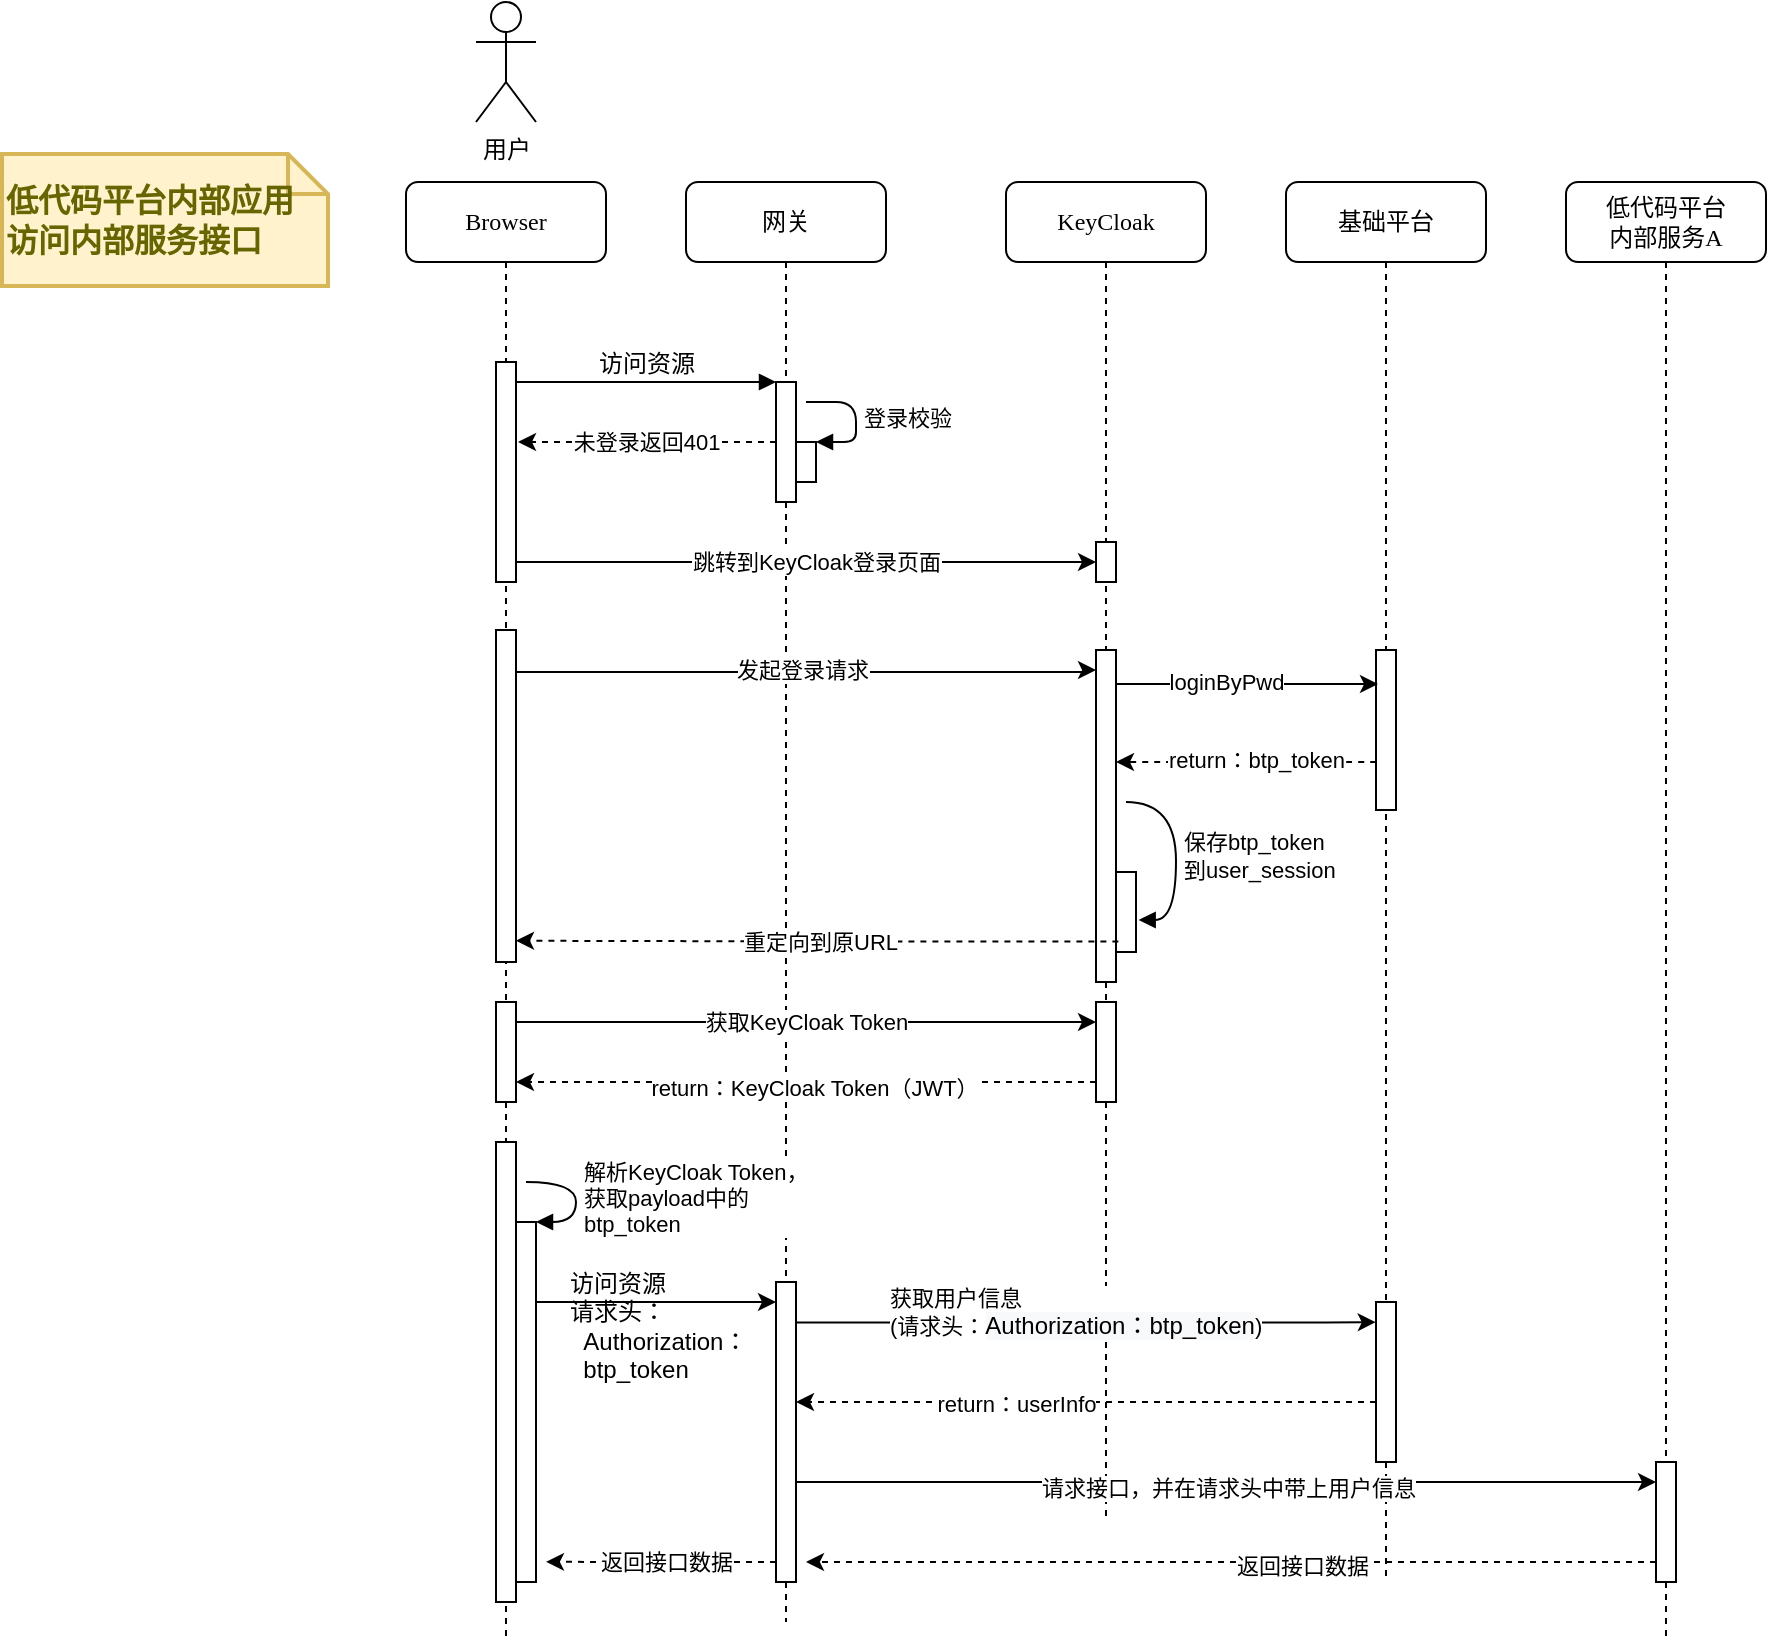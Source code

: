 <mxfile version="14.0.0" type="github">
  <diagram name="Page-1" id="13e1069c-82ec-6db2-03f1-153e76fe0fe0">
    <mxGraphModel dx="1592" dy="944" grid="0" gridSize="10" guides="0" tooltips="1" connect="1" arrows="1" fold="1" page="1" pageScale="1" pageWidth="1100" pageHeight="850" background="#ffffff" math="0" shadow="0">
      <root>
        <mxCell id="0" />
        <mxCell id="1" parent="0" />
        <mxCell id="7baba1c4bc27f4b0-2" value="网关" style="shape=umlLifeline;perimeter=lifelinePerimeter;whiteSpace=wrap;html=1;container=1;collapsible=0;recursiveResize=0;outlineConnect=0;rounded=1;shadow=0;comic=0;labelBackgroundColor=none;strokeWidth=1;fontFamily=Verdana;fontSize=12;align=center;" parent="1" vertex="1">
          <mxGeometry x="402" y="102" width="100" height="720" as="geometry" />
        </mxCell>
        <mxCell id="7baba1c4bc27f4b0-10" value="" style="html=1;points=[];perimeter=orthogonalPerimeter;rounded=0;shadow=0;comic=0;labelBackgroundColor=none;strokeWidth=1;fontFamily=Verdana;fontSize=12;align=center;" parent="7baba1c4bc27f4b0-2" vertex="1">
          <mxGeometry x="45" y="100" width="10" height="60" as="geometry" />
        </mxCell>
        <mxCell id="QnFFR12Hdzy7jSEyUIlK-3" value="" style="html=1;points=[];perimeter=orthogonalPerimeter;" vertex="1" parent="7baba1c4bc27f4b0-2">
          <mxGeometry x="55" y="130" width="10" height="20" as="geometry" />
        </mxCell>
        <mxCell id="QnFFR12Hdzy7jSEyUIlK-4" value="登录校验" style="edgeStyle=orthogonalEdgeStyle;html=1;align=left;spacingLeft=2;endArrow=block;rounded=1;entryX=1;entryY=0;" edge="1" target="QnFFR12Hdzy7jSEyUIlK-3" parent="7baba1c4bc27f4b0-2">
          <mxGeometry relative="1" as="geometry">
            <mxPoint x="60" y="110" as="sourcePoint" />
            <Array as="points">
              <mxPoint x="85" y="110" />
            </Array>
          </mxGeometry>
        </mxCell>
        <mxCell id="QnFFR12Hdzy7jSEyUIlK-40" value="" style="html=1;points=[];perimeter=orthogonalPerimeter;" vertex="1" parent="7baba1c4bc27f4b0-2">
          <mxGeometry x="45" y="550" width="10" height="150" as="geometry" />
        </mxCell>
        <mxCell id="7baba1c4bc27f4b0-3" value="KeyCloak" style="shape=umlLifeline;perimeter=lifelinePerimeter;whiteSpace=wrap;html=1;container=1;collapsible=0;recursiveResize=0;outlineConnect=0;rounded=1;shadow=0;comic=0;labelBackgroundColor=none;strokeWidth=1;fontFamily=Verdana;fontSize=12;align=center;" parent="1" vertex="1">
          <mxGeometry x="562" y="102" width="100" height="670" as="geometry" />
        </mxCell>
        <mxCell id="7baba1c4bc27f4b0-13" value="" style="html=1;points=[];perimeter=orthogonalPerimeter;rounded=0;shadow=0;comic=0;labelBackgroundColor=none;strokeWidth=1;fontFamily=Verdana;fontSize=12;align=center;" parent="7baba1c4bc27f4b0-3" vertex="1">
          <mxGeometry x="45" y="180" width="10" height="20" as="geometry" />
        </mxCell>
        <mxCell id="QnFFR12Hdzy7jSEyUIlK-15" value="" style="html=1;points=[];perimeter=orthogonalPerimeter;" vertex="1" parent="7baba1c4bc27f4b0-3">
          <mxGeometry x="45" y="234" width="10" height="166" as="geometry" />
        </mxCell>
        <mxCell id="QnFFR12Hdzy7jSEyUIlK-27" value="" style="html=1;points=[];perimeter=orthogonalPerimeter;" vertex="1" parent="7baba1c4bc27f4b0-3">
          <mxGeometry x="55" y="345" width="10" height="40" as="geometry" />
        </mxCell>
        <mxCell id="QnFFR12Hdzy7jSEyUIlK-28" value="保存&lt;span style=&quot;text-align: center&quot;&gt;btp_token&lt;br&gt;到user_session&lt;br&gt;&lt;/span&gt;" style="edgeStyle=orthogonalEdgeStyle;html=1;align=left;spacingLeft=2;endArrow=block;entryX=1.133;entryY=0.6;entryDx=0;entryDy=0;entryPerimeter=0;curved=1;" edge="1" target="QnFFR12Hdzy7jSEyUIlK-27" parent="7baba1c4bc27f4b0-3">
          <mxGeometry relative="1" as="geometry">
            <mxPoint x="60" y="310" as="sourcePoint" />
            <Array as="points">
              <mxPoint x="85" y="310" />
              <mxPoint x="85" y="369" />
            </Array>
          </mxGeometry>
        </mxCell>
        <mxCell id="QnFFR12Hdzy7jSEyUIlK-33" value="" style="html=1;points=[];perimeter=orthogonalPerimeter;" vertex="1" parent="7baba1c4bc27f4b0-3">
          <mxGeometry x="45" y="410" width="10" height="50" as="geometry" />
        </mxCell>
        <mxCell id="7baba1c4bc27f4b0-4" value="基础平台" style="shape=umlLifeline;perimeter=lifelinePerimeter;whiteSpace=wrap;html=1;container=1;collapsible=0;recursiveResize=0;outlineConnect=0;rounded=1;shadow=0;comic=0;labelBackgroundColor=none;strokeWidth=1;fontFamily=Verdana;fontSize=12;align=center;" parent="1" vertex="1">
          <mxGeometry x="702" y="102" width="100" height="700" as="geometry" />
        </mxCell>
        <mxCell id="QnFFR12Hdzy7jSEyUIlK-20" value="" style="html=1;points=[];perimeter=orthogonalPerimeter;" vertex="1" parent="7baba1c4bc27f4b0-4">
          <mxGeometry x="45" y="234" width="10" height="80" as="geometry" />
        </mxCell>
        <mxCell id="QnFFR12Hdzy7jSEyUIlK-49" value="" style="html=1;points=[];perimeter=orthogonalPerimeter;align=left;" vertex="1" parent="7baba1c4bc27f4b0-4">
          <mxGeometry x="45" y="560" width="10" height="80" as="geometry" />
        </mxCell>
        <mxCell id="7baba1c4bc27f4b0-5" value="低代码平台&lt;br&gt;内部服务A" style="shape=umlLifeline;perimeter=lifelinePerimeter;whiteSpace=wrap;html=1;container=1;collapsible=0;recursiveResize=0;outlineConnect=0;rounded=1;shadow=0;comic=0;labelBackgroundColor=none;strokeWidth=1;fontFamily=Verdana;fontSize=12;align=center;" parent="1" vertex="1">
          <mxGeometry x="842" y="102" width="100" height="730" as="geometry" />
        </mxCell>
        <mxCell id="QnFFR12Hdzy7jSEyUIlK-57" value="" style="html=1;points=[];perimeter=orthogonalPerimeter;align=left;" vertex="1" parent="7baba1c4bc27f4b0-5">
          <mxGeometry x="45" y="640" width="10" height="60" as="geometry" />
        </mxCell>
        <mxCell id="7baba1c4bc27f4b0-8" value="Browser" style="shape=umlLifeline;perimeter=lifelinePerimeter;whiteSpace=wrap;html=1;container=1;collapsible=0;recursiveResize=0;outlineConnect=0;rounded=1;shadow=0;comic=0;labelBackgroundColor=none;strokeWidth=1;fontFamily=Verdana;fontSize=12;align=center;" parent="1" vertex="1">
          <mxGeometry x="262" y="102" width="100" height="730" as="geometry" />
        </mxCell>
        <mxCell id="7baba1c4bc27f4b0-9" value="" style="html=1;points=[];perimeter=orthogonalPerimeter;rounded=0;shadow=0;comic=0;labelBackgroundColor=none;strokeWidth=1;fontFamily=Verdana;fontSize=12;align=center;" parent="7baba1c4bc27f4b0-8" vertex="1">
          <mxGeometry x="45" y="90" width="10" height="110" as="geometry" />
        </mxCell>
        <mxCell id="QnFFR12Hdzy7jSEyUIlK-13" value="" style="html=1;points=[];perimeter=orthogonalPerimeter;" vertex="1" parent="7baba1c4bc27f4b0-8">
          <mxGeometry x="45" y="224" width="10" height="166" as="geometry" />
        </mxCell>
        <mxCell id="QnFFR12Hdzy7jSEyUIlK-32" value="" style="html=1;points=[];perimeter=orthogonalPerimeter;" vertex="1" parent="7baba1c4bc27f4b0-8">
          <mxGeometry x="45" y="410" width="10" height="50" as="geometry" />
        </mxCell>
        <mxCell id="QnFFR12Hdzy7jSEyUIlK-39" value="" style="html=1;points=[];perimeter=orthogonalPerimeter;" vertex="1" parent="7baba1c4bc27f4b0-8">
          <mxGeometry x="45" y="480" width="10" height="230" as="geometry" />
        </mxCell>
        <mxCell id="QnFFR12Hdzy7jSEyUIlK-44" value="" style="html=1;points=[];perimeter=orthogonalPerimeter;" vertex="1" parent="7baba1c4bc27f4b0-8">
          <mxGeometry x="55" y="520" width="10" height="180" as="geometry" />
        </mxCell>
        <mxCell id="QnFFR12Hdzy7jSEyUIlK-45" value="解析KeyCloak Token，&lt;br&gt;获取payload中的&lt;br&gt;btp_token" style="edgeStyle=orthogonalEdgeStyle;html=1;align=left;spacingLeft=2;endArrow=block;entryX=1;entryY=0;curved=1;" edge="1" target="QnFFR12Hdzy7jSEyUIlK-44" parent="7baba1c4bc27f4b0-8">
          <mxGeometry relative="1" as="geometry">
            <mxPoint x="60" y="500" as="sourcePoint" />
            <Array as="points">
              <mxPoint x="85" y="500" />
            </Array>
          </mxGeometry>
        </mxCell>
        <mxCell id="7baba1c4bc27f4b0-11" value="访问资源" style="html=1;verticalAlign=bottom;endArrow=block;entryX=0;entryY=0;labelBackgroundColor=none;fontFamily=Verdana;fontSize=12;edgeStyle=elbowEdgeStyle;elbow=vertical;" parent="1" source="7baba1c4bc27f4b0-9" target="7baba1c4bc27f4b0-10" edge="1">
          <mxGeometry relative="1" as="geometry">
            <mxPoint x="382" y="212" as="sourcePoint" />
          </mxGeometry>
        </mxCell>
        <mxCell id="QnFFR12Hdzy7jSEyUIlK-1" value="用户" style="shape=umlActor;verticalLabelPosition=bottom;verticalAlign=top;html=1;" vertex="1" parent="1">
          <mxGeometry x="297" y="12" width="30" height="60" as="geometry" />
        </mxCell>
        <mxCell id="QnFFR12Hdzy7jSEyUIlK-5" style="edgeStyle=orthogonalEdgeStyle;rounded=0;orthogonalLoop=1;jettySize=auto;html=1;dashed=1;" edge="1" parent="1" source="7baba1c4bc27f4b0-10">
          <mxGeometry relative="1" as="geometry">
            <mxPoint x="318" y="232" as="targetPoint" />
          </mxGeometry>
        </mxCell>
        <mxCell id="QnFFR12Hdzy7jSEyUIlK-6" value="未登录返回401" style="edgeLabel;html=1;align=center;verticalAlign=middle;resizable=0;points=[];" vertex="1" connectable="0" parent="QnFFR12Hdzy7jSEyUIlK-5">
          <mxGeometry x="-0.256" y="2" relative="1" as="geometry">
            <mxPoint x="-17" y="-2" as="offset" />
          </mxGeometry>
        </mxCell>
        <mxCell id="QnFFR12Hdzy7jSEyUIlK-10" style="edgeStyle=orthogonalEdgeStyle;rounded=0;orthogonalLoop=1;jettySize=auto;html=1;" edge="1" parent="1" source="7baba1c4bc27f4b0-9" target="7baba1c4bc27f4b0-13">
          <mxGeometry relative="1" as="geometry">
            <Array as="points">
              <mxPoint x="532" y="292" />
              <mxPoint x="532" y="292" />
            </Array>
          </mxGeometry>
        </mxCell>
        <mxCell id="QnFFR12Hdzy7jSEyUIlK-11" value="跳转到KeyCloak登录页面" style="edgeLabel;html=1;align=center;verticalAlign=middle;resizable=0;points=[];" vertex="1" connectable="0" parent="QnFFR12Hdzy7jSEyUIlK-10">
          <mxGeometry x="0.303" y="-3" relative="1" as="geometry">
            <mxPoint x="-39" y="-3" as="offset" />
          </mxGeometry>
        </mxCell>
        <mxCell id="QnFFR12Hdzy7jSEyUIlK-21" style="edgeStyle=orthogonalEdgeStyle;rounded=0;orthogonalLoop=1;jettySize=auto;html=1;entryX=0.1;entryY=0.213;entryDx=0;entryDy=0;entryPerimeter=0;" edge="1" parent="1" source="QnFFR12Hdzy7jSEyUIlK-15" target="QnFFR12Hdzy7jSEyUIlK-20">
          <mxGeometry relative="1" as="geometry">
            <mxPoint x="742" y="352" as="targetPoint" />
            <Array as="points">
              <mxPoint x="642" y="353" />
              <mxPoint x="642" y="353" />
            </Array>
          </mxGeometry>
        </mxCell>
        <mxCell id="QnFFR12Hdzy7jSEyUIlK-22" value="loginByPwd" style="edgeLabel;html=1;align=center;verticalAlign=middle;resizable=0;points=[];" vertex="1" connectable="0" parent="QnFFR12Hdzy7jSEyUIlK-21">
          <mxGeometry x="0.16" y="-2" relative="1" as="geometry">
            <mxPoint x="-21" y="-3.02" as="offset" />
          </mxGeometry>
        </mxCell>
        <mxCell id="QnFFR12Hdzy7jSEyUIlK-23" style="edgeStyle=orthogonalEdgeStyle;curved=1;orthogonalLoop=1;jettySize=auto;html=1;dashed=1;" edge="1" parent="1" source="QnFFR12Hdzy7jSEyUIlK-20" target="QnFFR12Hdzy7jSEyUIlK-15">
          <mxGeometry relative="1" as="geometry">
            <Array as="points">
              <mxPoint x="702" y="392" />
              <mxPoint x="702" y="392" />
            </Array>
          </mxGeometry>
        </mxCell>
        <mxCell id="QnFFR12Hdzy7jSEyUIlK-24" value="return：btp_token" style="edgeLabel;html=1;align=center;verticalAlign=middle;resizable=0;points=[];" vertex="1" connectable="0" parent="QnFFR12Hdzy7jSEyUIlK-23">
          <mxGeometry x="-0.292" y="-4" relative="1" as="geometry">
            <mxPoint x="-14" y="3" as="offset" />
          </mxGeometry>
        </mxCell>
        <mxCell id="QnFFR12Hdzy7jSEyUIlK-25" style="edgeStyle=orthogonalEdgeStyle;orthogonalLoop=1;jettySize=auto;html=1;rounded=0;" edge="1" parent="1" source="QnFFR12Hdzy7jSEyUIlK-13">
          <mxGeometry relative="1" as="geometry">
            <mxPoint x="607" y="346" as="targetPoint" />
            <Array as="points">
              <mxPoint x="602" y="347" />
            </Array>
          </mxGeometry>
        </mxCell>
        <mxCell id="QnFFR12Hdzy7jSEyUIlK-26" value="发起登录请求" style="edgeLabel;html=1;align=center;verticalAlign=middle;resizable=0;points=[];" vertex="1" connectable="0" parent="QnFFR12Hdzy7jSEyUIlK-25">
          <mxGeometry x="0.173" y="1" relative="1" as="geometry">
            <mxPoint x="-28" as="offset" />
          </mxGeometry>
        </mxCell>
        <mxCell id="QnFFR12Hdzy7jSEyUIlK-30" style="edgeStyle=orthogonalEdgeStyle;orthogonalLoop=1;jettySize=auto;html=1;entryX=1;entryY=0.936;entryDx=0;entryDy=0;entryPerimeter=0;exitX=1.12;exitY=0.878;exitDx=0;exitDy=0;exitPerimeter=0;rounded=0;dashed=1;" edge="1" parent="1" source="QnFFR12Hdzy7jSEyUIlK-15" target="QnFFR12Hdzy7jSEyUIlK-13">
          <mxGeometry relative="1" as="geometry">
            <mxPoint x="322" y="467" as="targetPoint" />
          </mxGeometry>
        </mxCell>
        <mxCell id="QnFFR12Hdzy7jSEyUIlK-31" value="重定向到原URL" style="edgeLabel;html=1;align=center;verticalAlign=middle;resizable=0;points=[];" vertex="1" connectable="0" parent="QnFFR12Hdzy7jSEyUIlK-30">
          <mxGeometry x="-0.008" relative="1" as="geometry">
            <mxPoint as="offset" />
          </mxGeometry>
        </mxCell>
        <mxCell id="QnFFR12Hdzy7jSEyUIlK-34" value="获取KeyCloak Token" style="edgeStyle=orthogonalEdgeStyle;rounded=0;orthogonalLoop=1;jettySize=auto;html=1;" edge="1" parent="1" source="QnFFR12Hdzy7jSEyUIlK-32" target="QnFFR12Hdzy7jSEyUIlK-33">
          <mxGeometry relative="1" as="geometry">
            <Array as="points">
              <mxPoint x="402" y="522" />
              <mxPoint x="402" y="522" />
            </Array>
          </mxGeometry>
        </mxCell>
        <mxCell id="QnFFR12Hdzy7jSEyUIlK-37" style="edgeStyle=orthogonalEdgeStyle;rounded=0;orthogonalLoop=1;jettySize=auto;html=1;dashed=1;" edge="1" parent="1" source="QnFFR12Hdzy7jSEyUIlK-33" target="QnFFR12Hdzy7jSEyUIlK-32">
          <mxGeometry relative="1" as="geometry">
            <Array as="points">
              <mxPoint x="542" y="552" />
              <mxPoint x="542" y="552" />
            </Array>
          </mxGeometry>
        </mxCell>
        <mxCell id="QnFFR12Hdzy7jSEyUIlK-38" value="return：KeyCloak Token（JWT）" style="edgeLabel;html=1;align=center;verticalAlign=middle;resizable=0;points=[];" vertex="1" connectable="0" parent="QnFFR12Hdzy7jSEyUIlK-37">
          <mxGeometry x="-0.203" y="3" relative="1" as="geometry">
            <mxPoint x="-26" as="offset" />
          </mxGeometry>
        </mxCell>
        <mxCell id="QnFFR12Hdzy7jSEyUIlK-46" style="edgeStyle=orthogonalEdgeStyle;rounded=0;orthogonalLoop=1;jettySize=auto;html=1;" edge="1" parent="1" source="QnFFR12Hdzy7jSEyUIlK-44" target="QnFFR12Hdzy7jSEyUIlK-40">
          <mxGeometry relative="1" as="geometry">
            <Array as="points">
              <mxPoint x="412" y="662" />
              <mxPoint x="412" y="662" />
            </Array>
          </mxGeometry>
        </mxCell>
        <mxCell id="QnFFR12Hdzy7jSEyUIlK-48" value="&lt;span style=&quot;text-align: center&quot;&gt;访问资源&lt;/span&gt;&lt;br&gt;请求头：&lt;br&gt;&amp;nbsp; Authorization：&lt;br&gt;&amp;nbsp; btp_token" style="text;html=1;align=left;verticalAlign=middle;resizable=0;points=[];autosize=1;" vertex="1" parent="1">
          <mxGeometry x="342" y="644" width="100" height="60" as="geometry" />
        </mxCell>
        <mxCell id="QnFFR12Hdzy7jSEyUIlK-52" style="edgeStyle=orthogonalEdgeStyle;rounded=0;orthogonalLoop=1;jettySize=auto;html=1;entryX=-0.012;entryY=0.126;entryDx=0;entryDy=0;entryPerimeter=0;" edge="1" parent="1" target="QnFFR12Hdzy7jSEyUIlK-49">
          <mxGeometry relative="1" as="geometry">
            <mxPoint x="457" y="672.286" as="sourcePoint" />
            <mxPoint x="744" y="672.32" as="targetPoint" />
            <Array as="points">
              <mxPoint x="722" y="672" />
            </Array>
          </mxGeometry>
        </mxCell>
        <mxCell id="QnFFR12Hdzy7jSEyUIlK-53" value="获取用户信息&lt;br&gt;(请求头：&lt;span style=&quot;font-size: 12px ; background-color: rgb(248 , 249 , 250)&quot;&gt;Authorization：&lt;/span&gt;&lt;span style=&quot;font-size: 12px ; background-color: rgb(248 , 249 , 250)&quot;&gt;btp_token&lt;/span&gt;)" style="edgeLabel;html=1;align=left;verticalAlign=middle;resizable=0;points=[];" vertex="1" connectable="0" parent="QnFFR12Hdzy7jSEyUIlK-52">
          <mxGeometry x="-0.1" y="-1" relative="1" as="geometry">
            <mxPoint x="-85.48" y="-6.29" as="offset" />
          </mxGeometry>
        </mxCell>
        <mxCell id="QnFFR12Hdzy7jSEyUIlK-54" style="edgeStyle=orthogonalEdgeStyle;rounded=0;orthogonalLoop=1;jettySize=auto;html=1;dashed=1;" edge="1" parent="1" source="QnFFR12Hdzy7jSEyUIlK-49" target="QnFFR12Hdzy7jSEyUIlK-40">
          <mxGeometry relative="1" as="geometry">
            <Array as="points">
              <mxPoint x="592" y="712" />
              <mxPoint x="592" y="712" />
            </Array>
          </mxGeometry>
        </mxCell>
        <mxCell id="QnFFR12Hdzy7jSEyUIlK-55" value="return：userInfo" style="edgeLabel;html=1;align=center;verticalAlign=middle;resizable=0;points=[];" vertex="1" connectable="0" parent="QnFFR12Hdzy7jSEyUIlK-54">
          <mxGeometry x="0.241" y="1" relative="1" as="geometry">
            <mxPoint as="offset" />
          </mxGeometry>
        </mxCell>
        <mxCell id="QnFFR12Hdzy7jSEyUIlK-58" style="edgeStyle=orthogonalEdgeStyle;rounded=0;orthogonalLoop=1;jettySize=auto;html=1;" edge="1" parent="1" source="QnFFR12Hdzy7jSEyUIlK-40" target="QnFFR12Hdzy7jSEyUIlK-57">
          <mxGeometry relative="1" as="geometry">
            <Array as="points">
              <mxPoint x="562" y="752" />
              <mxPoint x="562" y="752" />
            </Array>
          </mxGeometry>
        </mxCell>
        <mxCell id="QnFFR12Hdzy7jSEyUIlK-59" value="请求接口，并在请求头中带上用户信息" style="edgeLabel;html=1;align=center;verticalAlign=middle;resizable=0;points=[];" vertex="1" connectable="0" parent="QnFFR12Hdzy7jSEyUIlK-58">
          <mxGeometry x="0.157" y="-3" relative="1" as="geometry">
            <mxPoint x="-33.33" as="offset" />
          </mxGeometry>
        </mxCell>
        <mxCell id="QnFFR12Hdzy7jSEyUIlK-60" style="edgeStyle=orthogonalEdgeStyle;rounded=0;orthogonalLoop=1;jettySize=auto;html=1;entryX=1.5;entryY=0.933;entryDx=0;entryDy=0;entryPerimeter=0;dashed=1;" edge="1" parent="1" source="QnFFR12Hdzy7jSEyUIlK-57" target="QnFFR12Hdzy7jSEyUIlK-40">
          <mxGeometry relative="1" as="geometry">
            <Array as="points">
              <mxPoint x="782" y="792" />
              <mxPoint x="782" y="792" />
            </Array>
          </mxGeometry>
        </mxCell>
        <mxCell id="QnFFR12Hdzy7jSEyUIlK-61" value="返回接口数据" style="edgeLabel;html=1;align=center;verticalAlign=middle;resizable=0;points=[];" vertex="1" connectable="0" parent="QnFFR12Hdzy7jSEyUIlK-60">
          <mxGeometry x="-0.166" y="2" relative="1" as="geometry">
            <mxPoint as="offset" />
          </mxGeometry>
        </mxCell>
        <mxCell id="QnFFR12Hdzy7jSEyUIlK-63" style="edgeStyle=orthogonalEdgeStyle;rounded=0;orthogonalLoop=1;jettySize=auto;html=1;entryX=1.5;entryY=0.944;entryDx=0;entryDy=0;entryPerimeter=0;dashed=1;" edge="1" parent="1" source="QnFFR12Hdzy7jSEyUIlK-40" target="QnFFR12Hdzy7jSEyUIlK-44">
          <mxGeometry relative="1" as="geometry">
            <Array as="points">
              <mxPoint x="412" y="792" />
              <mxPoint x="412" y="792" />
            </Array>
          </mxGeometry>
        </mxCell>
        <mxCell id="QnFFR12Hdzy7jSEyUIlK-64" value="返回接口数据" style="edgeLabel;html=1;align=center;verticalAlign=middle;resizable=0;points=[];" vertex="1" connectable="0" parent="QnFFR12Hdzy7jSEyUIlK-63">
          <mxGeometry x="-0.325" relative="1" as="geometry">
            <mxPoint x="-15.83" as="offset" />
          </mxGeometry>
        </mxCell>
        <mxCell id="QnFFR12Hdzy7jSEyUIlK-66" value="低代码平台内部应用&lt;br style=&quot;font-size: 16px;&quot;&gt;访问内部服务接口" style="shape=note;strokeWidth=2;fontSize=16;size=20;whiteSpace=wrap;html=1;fillColor=#fff2cc;strokeColor=#d6b656;fontColor=#666600;align=left;fontStyle=1" vertex="1" parent="1">
          <mxGeometry x="60" y="88" width="163" height="66" as="geometry" />
        </mxCell>
      </root>
    </mxGraphModel>
  </diagram>
</mxfile>
